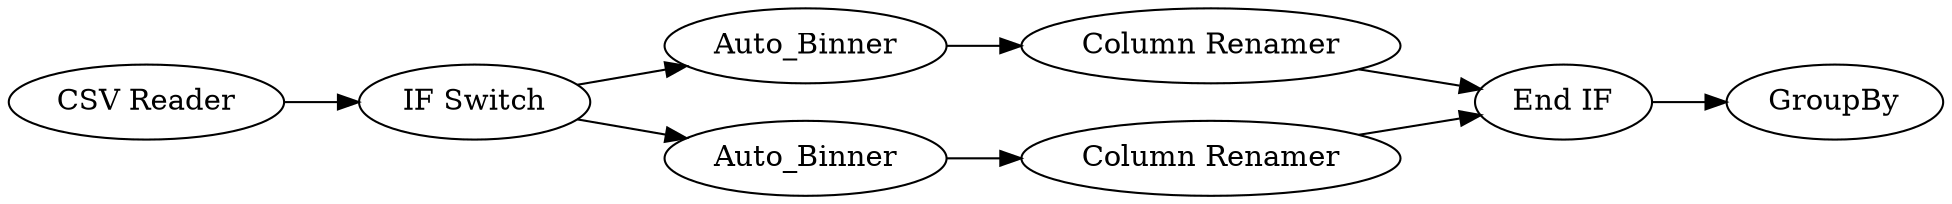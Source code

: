 digraph {
	24 -> 26
	26 -> 2
	27 -> 2
	2 -> 19
	1 -> 23
	1 -> 24
	23 -> 27
	25 -> 1
	24 [label=Auto_Binner]
	27 [label="Column Renamer"]
	1 [label="IF Switch"]
	23 [label=Auto_Binner]
	26 [label="Column Renamer"]
	25 [label="CSV Reader"]
	2 [label="End IF"]
	19 [label=GroupBy]
	rankdir=LR
}
